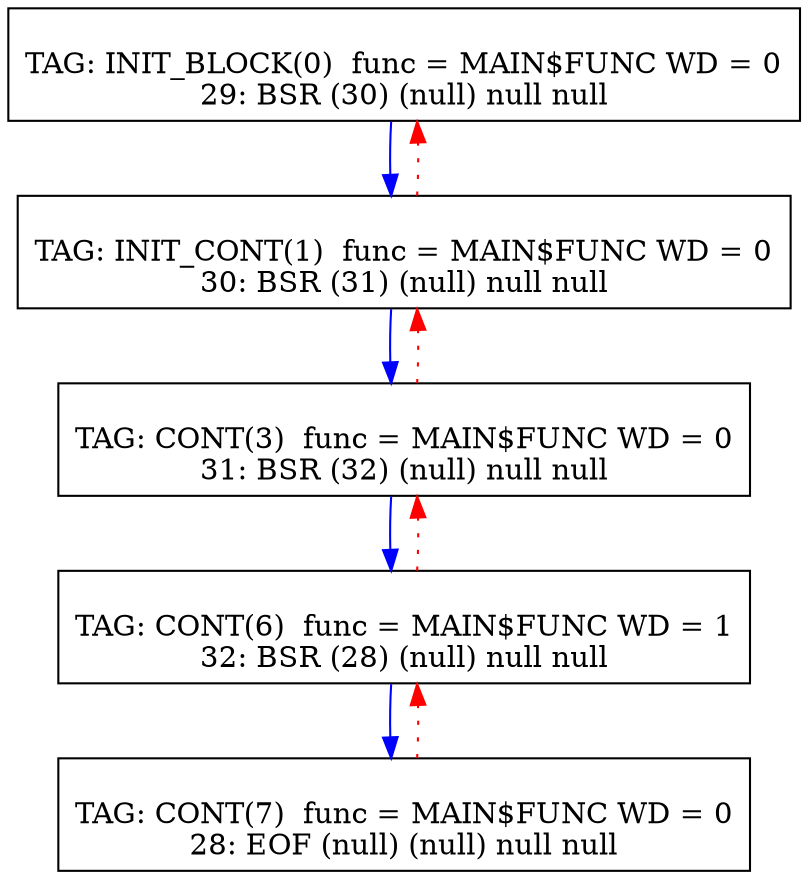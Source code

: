 digraph {
0[label="
TAG: INIT_BLOCK(0)  func = MAIN$FUNC WD = 0
29: BSR (30) (null) null null
"];
0[shape=box];
0 -> 1[color=blue]
1[label="
TAG: INIT_CONT(1)  func = MAIN$FUNC WD = 0
30: BSR (31) (null) null null
"];
1[shape=box];
1 -> 3[color=blue]
1 -> 0[color=red][style=dotted]
3[label="
TAG: CONT(3)  func = MAIN$FUNC WD = 0
31: BSR (32) (null) null null
"];
3[shape=box];
3 -> 6[color=blue]
3 -> 1[color=red][style=dotted]
6[label="
TAG: CONT(6)  func = MAIN$FUNC WD = 1
32: BSR (28) (null) null null
"];
6[shape=box];
6 -> 7[color=blue]
6 -> 3[color=red][style=dotted]
7[label="
TAG: CONT(7)  func = MAIN$FUNC WD = 0
28: EOF (null) (null) null null
"];
7[shape=box];
7 -> 6[color=red][style=dotted]
}